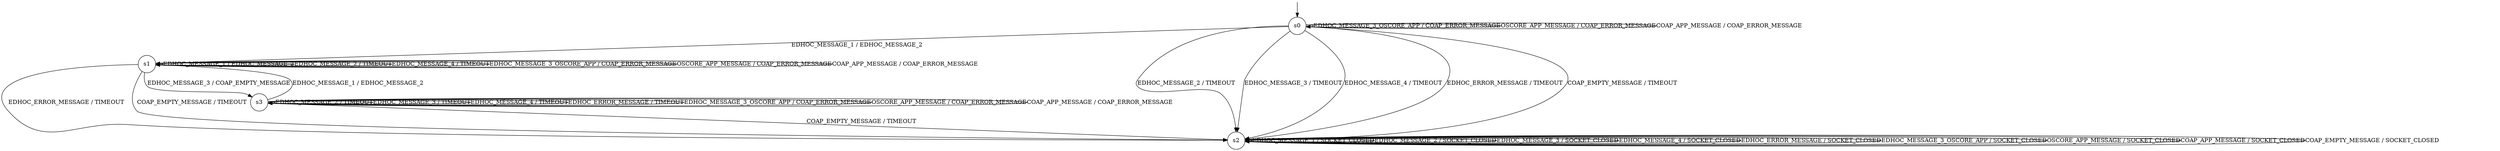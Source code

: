 digraph g {

	s0 [shape="circle" label="s0"];
	s1 [shape="circle" label="s1"];
	s2 [shape="circle" label="s2"];
	s3 [shape="circle" label="s3"];
	s0 -> s1 [label="EDHOC_MESSAGE_1 / EDHOC_MESSAGE_2"];
	s0 -> s2 [label="EDHOC_MESSAGE_2 / TIMEOUT"];
	s0 -> s2 [label="EDHOC_MESSAGE_3 / TIMEOUT"];
	s0 -> s2 [label="EDHOC_MESSAGE_4 / TIMEOUT"];
	s0 -> s2 [label="EDHOC_ERROR_MESSAGE / TIMEOUT"];
	s0 -> s0 [label="EDHOC_MESSAGE_3_OSCORE_APP / COAP_ERROR_MESSAGE"];
	s0 -> s0 [label="OSCORE_APP_MESSAGE / COAP_ERROR_MESSAGE"];
	s0 -> s0 [label="COAP_APP_MESSAGE / COAP_ERROR_MESSAGE"];
	s0 -> s2 [label="COAP_EMPTY_MESSAGE / TIMEOUT"];
	s1 -> s1 [label="EDHOC_MESSAGE_1 / EDHOC_MESSAGE_2"];
	s1 -> s1 [label="EDHOC_MESSAGE_2 / TIMEOUT"];
	s1 -> s3 [label="EDHOC_MESSAGE_3 / COAP_EMPTY_MESSAGE"];
	s1 -> s1 [label="EDHOC_MESSAGE_4 / TIMEOUT"];
	s1 -> s2 [label="EDHOC_ERROR_MESSAGE / TIMEOUT"];
	s1 -> s1 [label="EDHOC_MESSAGE_3_OSCORE_APP / COAP_ERROR_MESSAGE"];
	s1 -> s1 [label="OSCORE_APP_MESSAGE / COAP_ERROR_MESSAGE"];
	s1 -> s1 [label="COAP_APP_MESSAGE / COAP_ERROR_MESSAGE"];
	s1 -> s2 [label="COAP_EMPTY_MESSAGE / TIMEOUT"];
	s2 -> s2 [label="EDHOC_MESSAGE_1 / SOCKET_CLOSED"];
	s2 -> s2 [label="EDHOC_MESSAGE_2 / SOCKET_CLOSED"];
	s2 -> s2 [label="EDHOC_MESSAGE_3 / SOCKET_CLOSED"];
	s2 -> s2 [label="EDHOC_MESSAGE_4 / SOCKET_CLOSED"];
	s2 -> s2 [label="EDHOC_ERROR_MESSAGE / SOCKET_CLOSED"];
	s2 -> s2 [label="EDHOC_MESSAGE_3_OSCORE_APP / SOCKET_CLOSED"];
	s2 -> s2 [label="OSCORE_APP_MESSAGE / SOCKET_CLOSED"];
	s2 -> s2 [label="COAP_APP_MESSAGE / SOCKET_CLOSED"];
	s2 -> s2 [label="COAP_EMPTY_MESSAGE / SOCKET_CLOSED"];
	s3 -> s1 [label="EDHOC_MESSAGE_1 / EDHOC_MESSAGE_2"];
	s3 -> s3 [label="EDHOC_MESSAGE_2 / TIMEOUT"];
	s3 -> s3 [label="EDHOC_MESSAGE_3 / TIMEOUT"];
	s3 -> s3 [label="EDHOC_MESSAGE_4 / TIMEOUT"];
	s3 -> s3 [label="EDHOC_ERROR_MESSAGE / TIMEOUT"];
	s3 -> s3 [label="EDHOC_MESSAGE_3_OSCORE_APP / COAP_ERROR_MESSAGE"];
	s3 -> s3 [label="OSCORE_APP_MESSAGE / COAP_ERROR_MESSAGE"];
	s3 -> s3 [label="COAP_APP_MESSAGE / COAP_ERROR_MESSAGE"];
	s3 -> s2 [label="COAP_EMPTY_MESSAGE / TIMEOUT"];

__start0 [label="" shape="none" width="0" height="0"];
__start0 -> s0;

}
